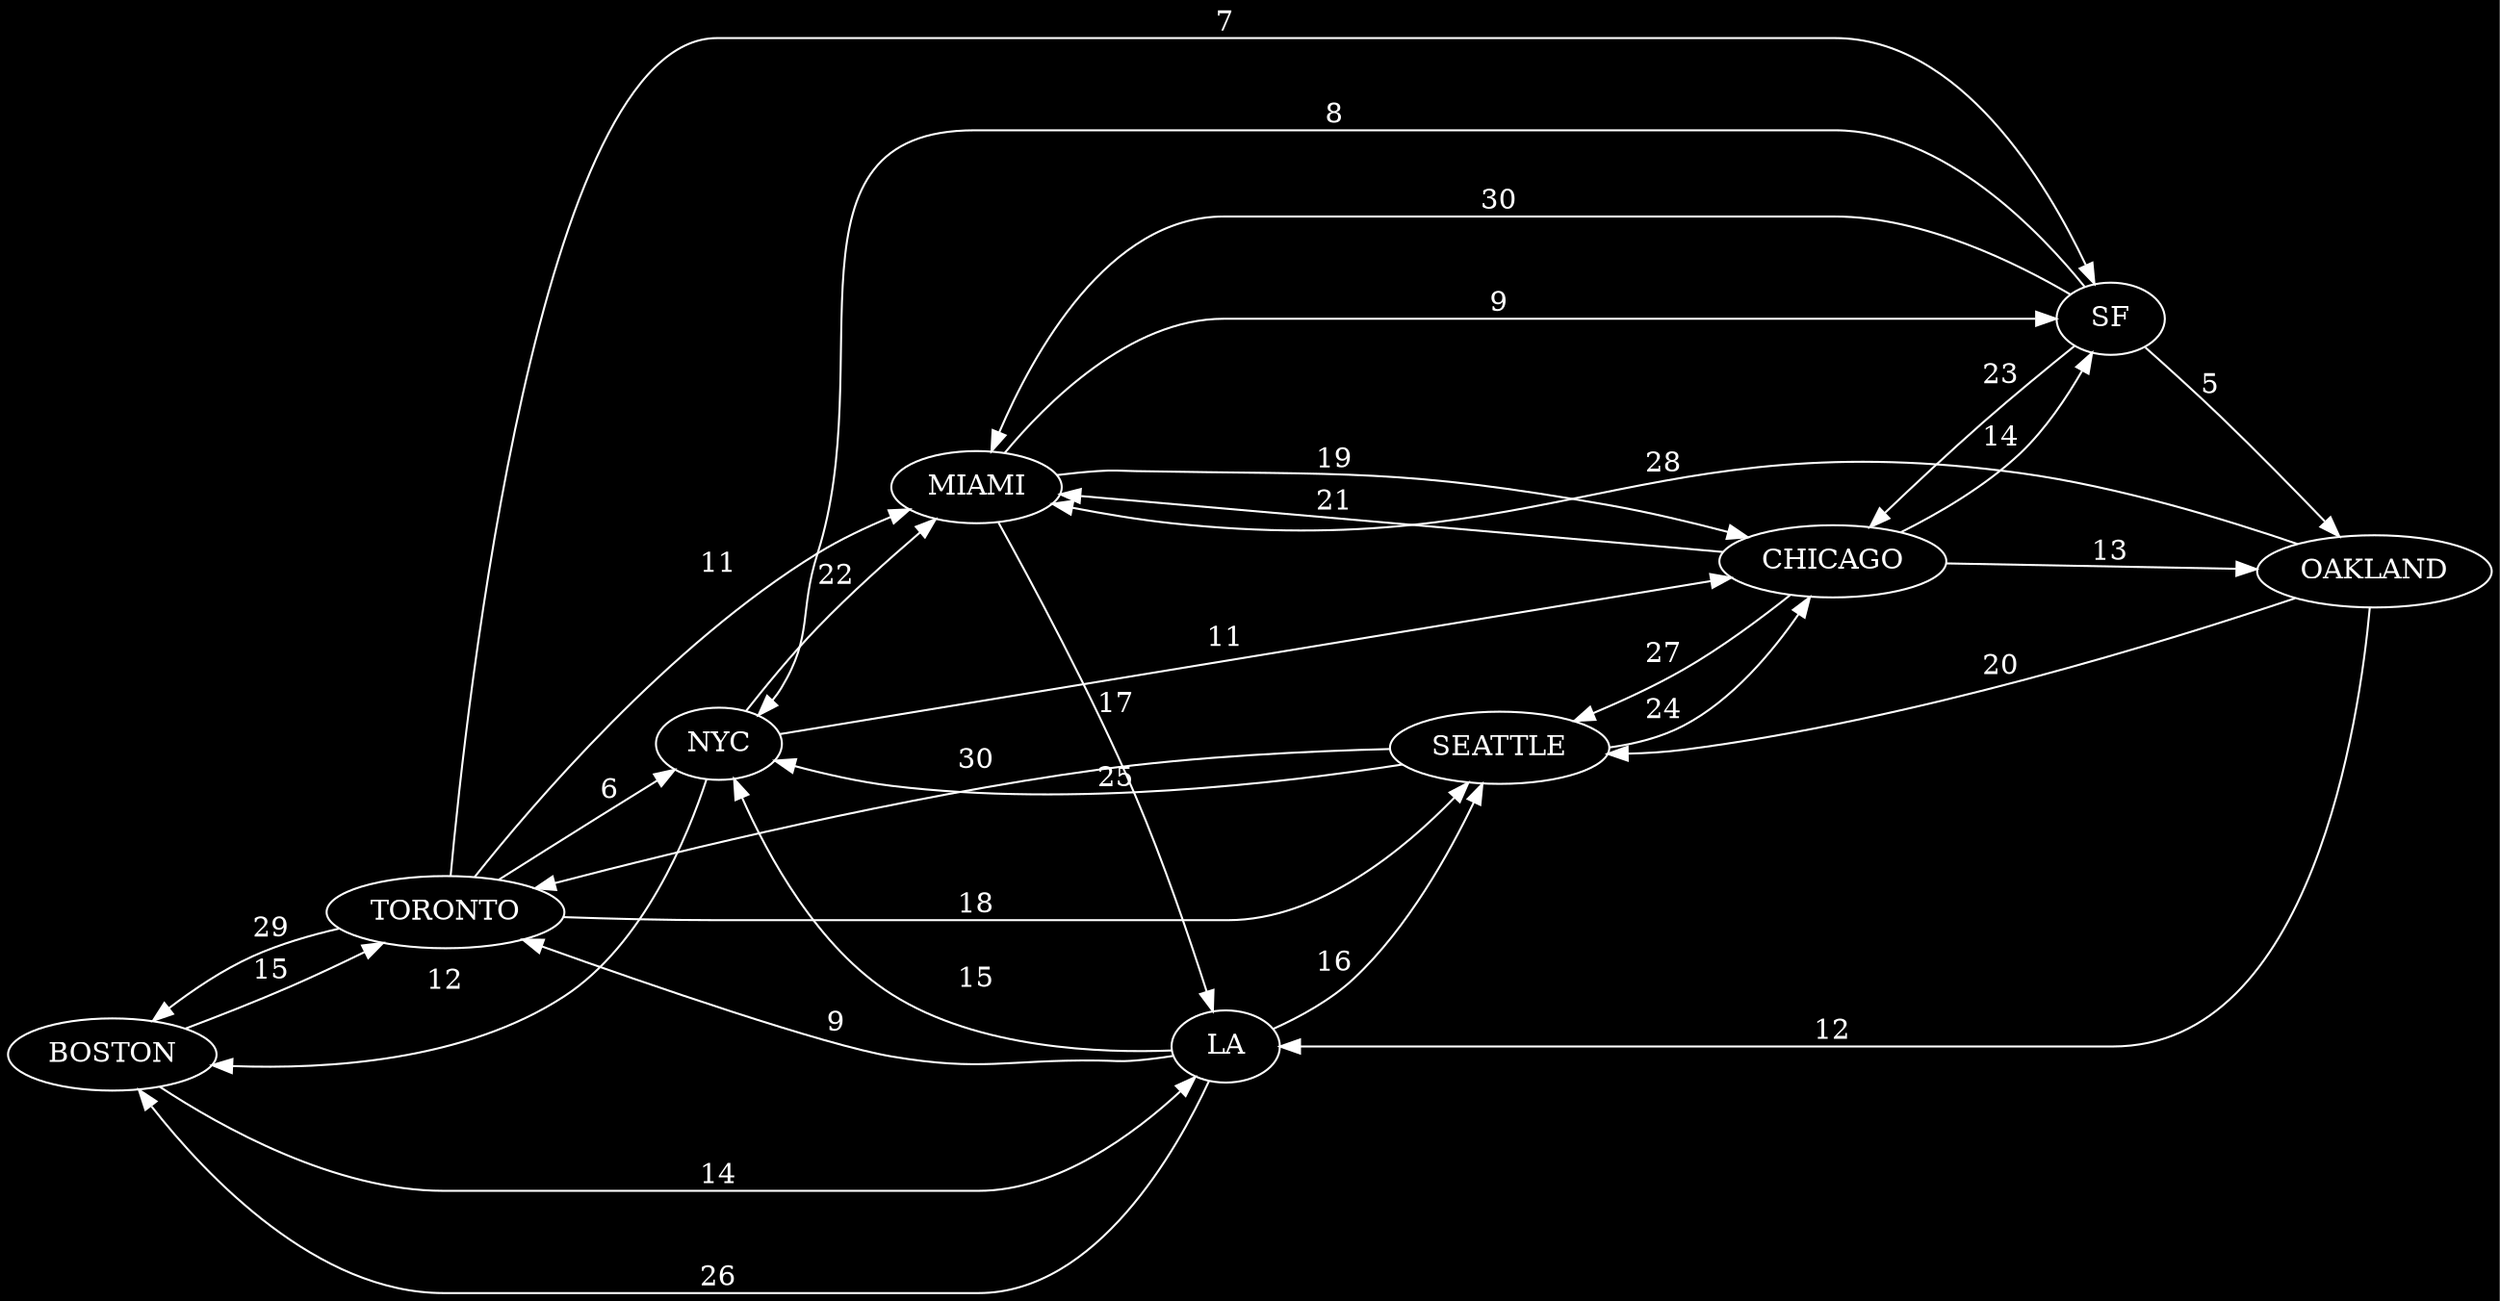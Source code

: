 digraph {
rankdir=LR ;
bgcolor="black";node [fontcolor="white",color="white"];
edge[color="white", fontcolor ="white"];BOSTON -> TORONTO [label="15",weight="15"];
BOSTON -> LA [label="14",weight="14"];
CHICAGO -> SF [label="14",weight="14"];
CHICAGO -> OAKLAND [label="13",weight="13"];
CHICAGO -> MIAMI [label="21",weight="21"];
CHICAGO -> SEATTLE [label="27",weight="27"];
LA -> NYC [label="15",weight="15"];
LA -> TORONTO [label="9",weight="9"];
LA -> SEATTLE [label="16",weight="16"];
LA -> BOSTON [label="26",weight="26"];
MIAMI -> LA [label="17",weight="17"];
MIAMI -> CHICAGO [label="19",weight="19"];
MIAMI -> SF [label="9",weight="9"];
NYC -> CHICAGO [label="11",weight="11"];
NYC -> MIAMI [label="22",weight="22"];
NYC -> BOSTON [label="12",weight="12"];
OAKLAND -> LA [label="12",weight="12"];
OAKLAND -> SEATTLE [label="20",weight="20"];
OAKLAND -> MIAMI [label="28",weight="28"];
SEATTLE -> NYC [label="25",weight="25"];
SEATTLE -> TORONTO [label="30",weight="30"];
SEATTLE -> CHICAGO [label="24",weight="24"];
SF -> OAKLAND [label="5",weight="5"];
SF -> NYC [label="8",weight="8"];
SF -> CHICAGO [label="23",weight="23"];
SF -> MIAMI [label="30",weight="30"];
TORONTO -> NYC [label="6",weight="6"];
TORONTO -> SF [label="7",weight="7"];
TORONTO -> SEATTLE [label="18",weight="18"];
TORONTO -> MIAMI [label="11",weight="11"];
TORONTO -> BOSTON [label="29",weight="29"];
}